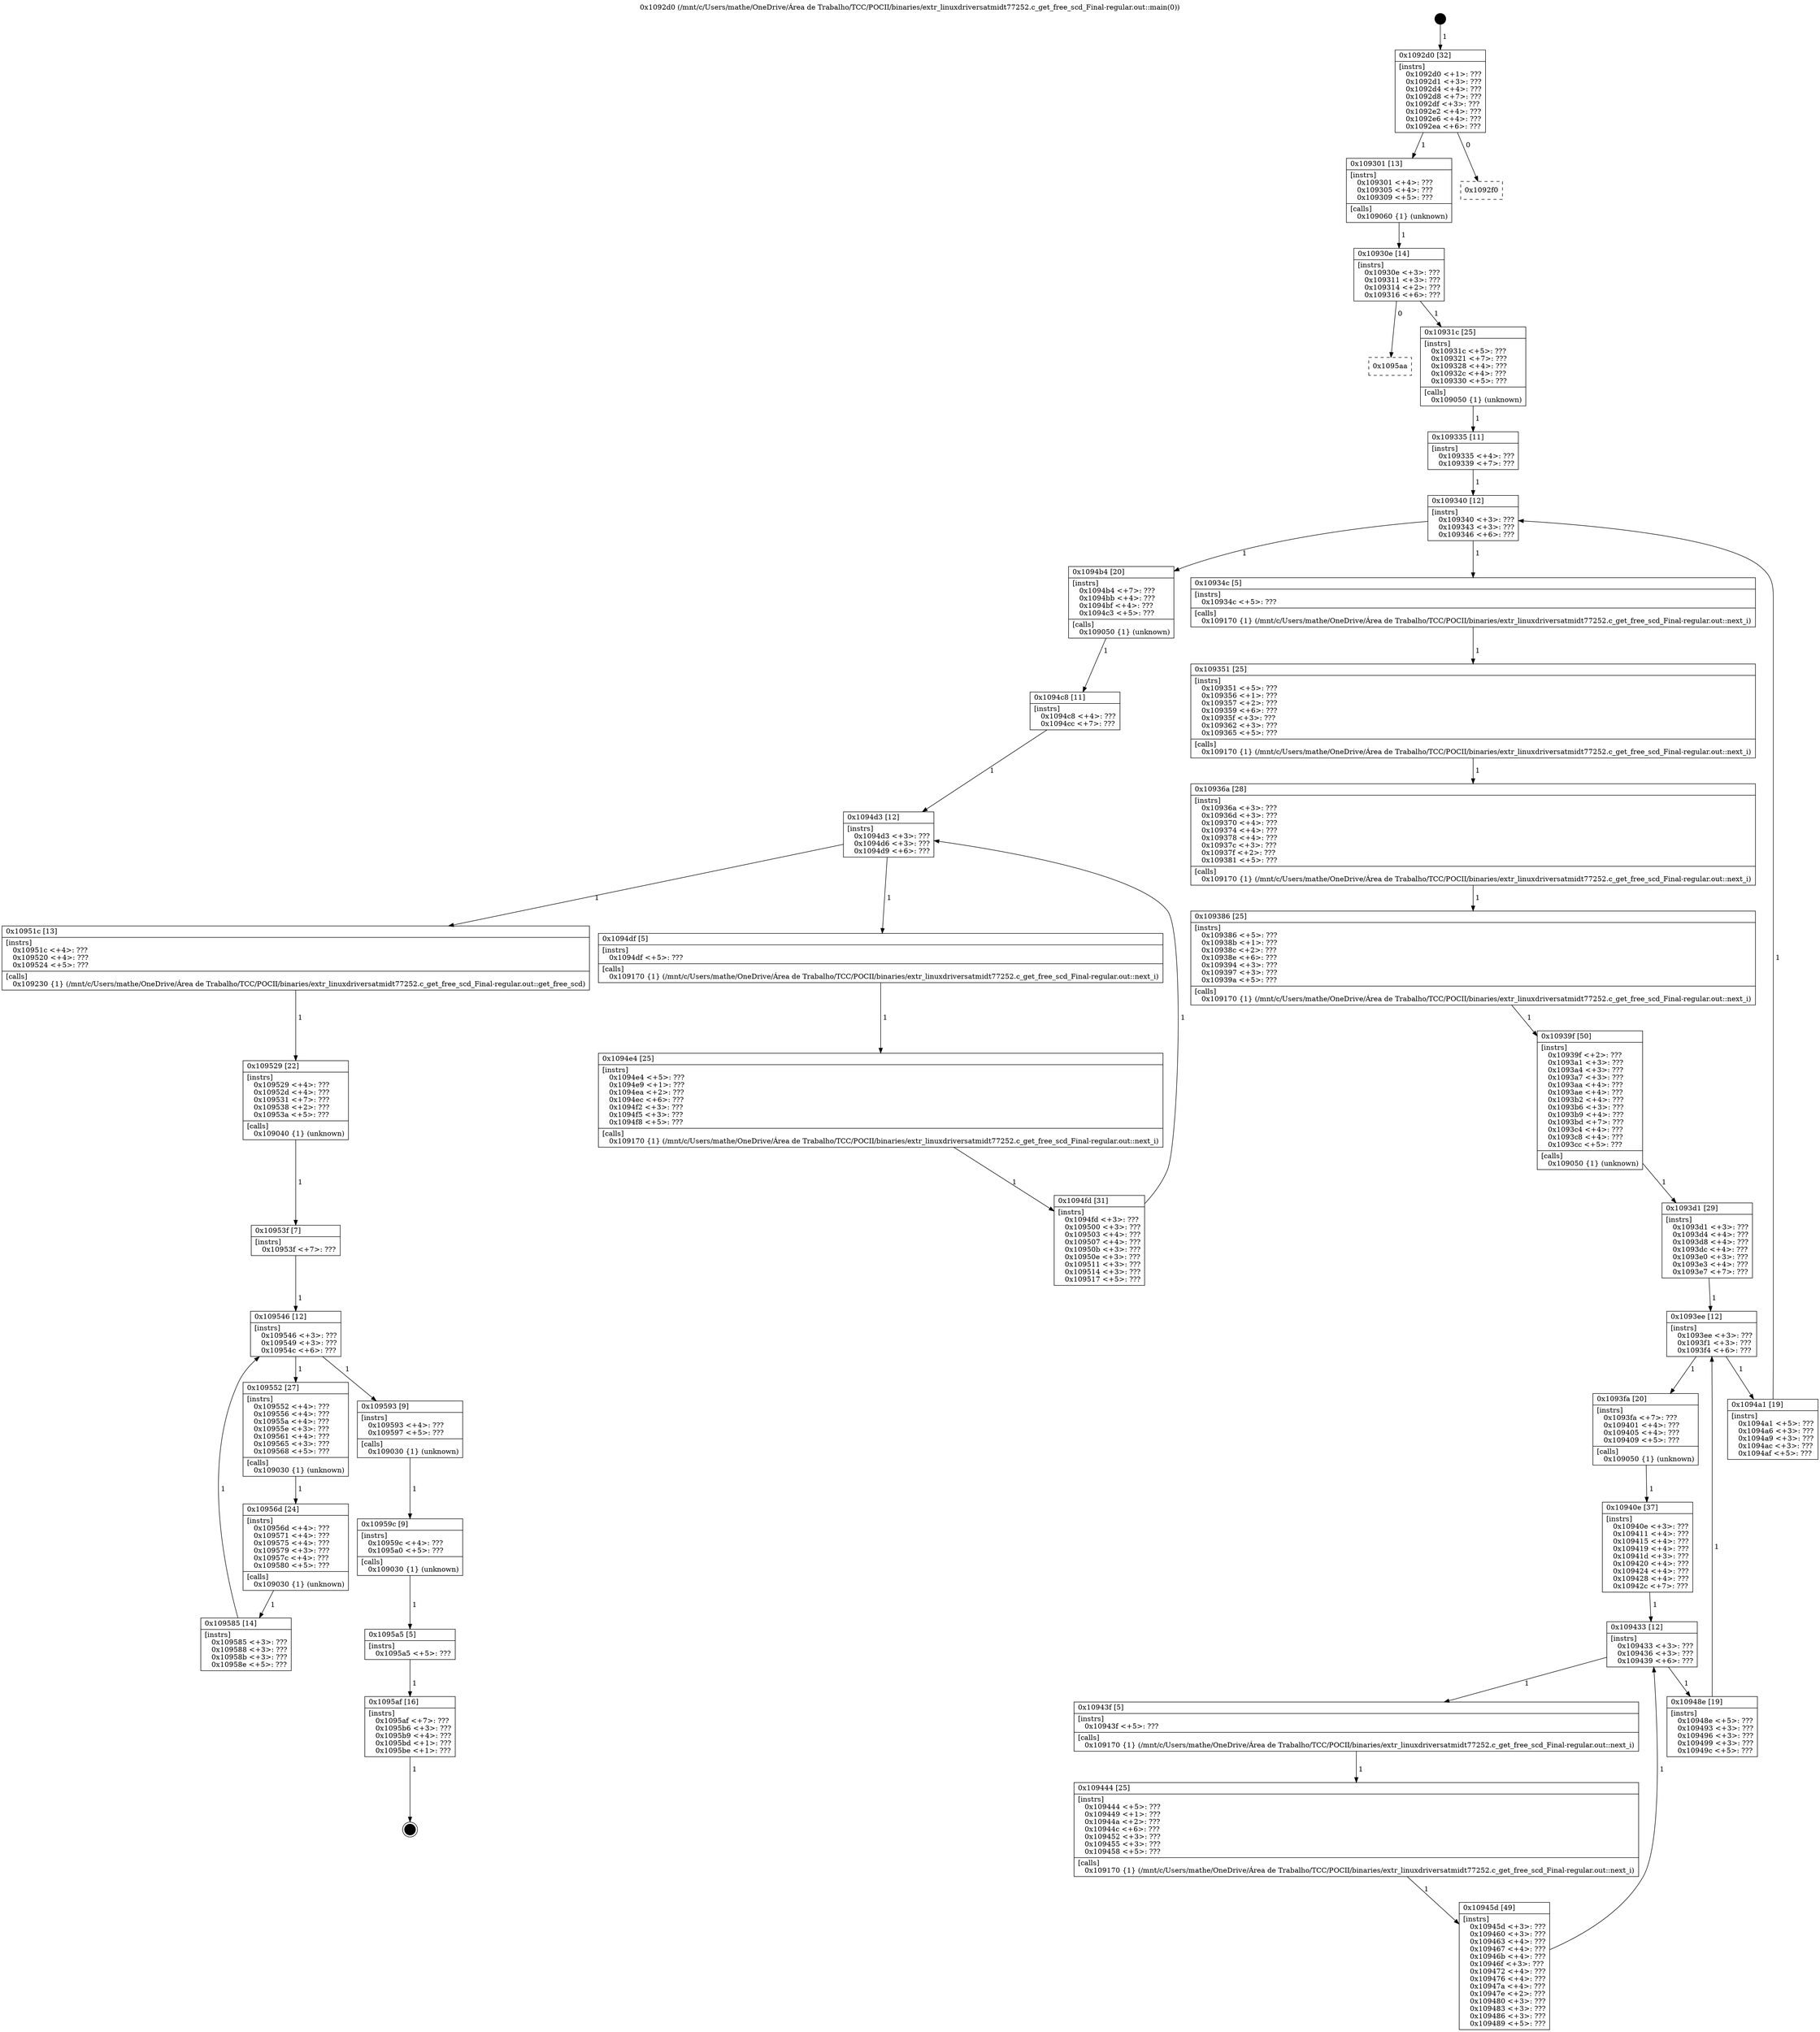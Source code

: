 digraph "0x1092d0" {
  label = "0x1092d0 (/mnt/c/Users/mathe/OneDrive/Área de Trabalho/TCC/POCII/binaries/extr_linuxdriversatmidt77252.c_get_free_scd_Final-regular.out::main(0))"
  labelloc = "t"
  node[shape=record]

  Entry [label="",width=0.3,height=0.3,shape=circle,fillcolor=black,style=filled]
  "0x1092d0" [label="{
     0x1092d0 [32]\l
     | [instrs]\l
     &nbsp;&nbsp;0x1092d0 \<+1\>: ???\l
     &nbsp;&nbsp;0x1092d1 \<+3\>: ???\l
     &nbsp;&nbsp;0x1092d4 \<+4\>: ???\l
     &nbsp;&nbsp;0x1092d8 \<+7\>: ???\l
     &nbsp;&nbsp;0x1092df \<+3\>: ???\l
     &nbsp;&nbsp;0x1092e2 \<+4\>: ???\l
     &nbsp;&nbsp;0x1092e6 \<+4\>: ???\l
     &nbsp;&nbsp;0x1092ea \<+6\>: ???\l
  }"]
  "0x109301" [label="{
     0x109301 [13]\l
     | [instrs]\l
     &nbsp;&nbsp;0x109301 \<+4\>: ???\l
     &nbsp;&nbsp;0x109305 \<+4\>: ???\l
     &nbsp;&nbsp;0x109309 \<+5\>: ???\l
     | [calls]\l
     &nbsp;&nbsp;0x109060 \{1\} (unknown)\l
  }"]
  "0x1092f0" [label="{
     0x1092f0\l
  }", style=dashed]
  "0x10930e" [label="{
     0x10930e [14]\l
     | [instrs]\l
     &nbsp;&nbsp;0x10930e \<+3\>: ???\l
     &nbsp;&nbsp;0x109311 \<+3\>: ???\l
     &nbsp;&nbsp;0x109314 \<+2\>: ???\l
     &nbsp;&nbsp;0x109316 \<+6\>: ???\l
  }"]
  "0x1095aa" [label="{
     0x1095aa\l
  }", style=dashed]
  "0x10931c" [label="{
     0x10931c [25]\l
     | [instrs]\l
     &nbsp;&nbsp;0x10931c \<+5\>: ???\l
     &nbsp;&nbsp;0x109321 \<+7\>: ???\l
     &nbsp;&nbsp;0x109328 \<+4\>: ???\l
     &nbsp;&nbsp;0x10932c \<+4\>: ???\l
     &nbsp;&nbsp;0x109330 \<+5\>: ???\l
     | [calls]\l
     &nbsp;&nbsp;0x109050 \{1\} (unknown)\l
  }"]
  Exit [label="",width=0.3,height=0.3,shape=circle,fillcolor=black,style=filled,peripheries=2]
  "0x109340" [label="{
     0x109340 [12]\l
     | [instrs]\l
     &nbsp;&nbsp;0x109340 \<+3\>: ???\l
     &nbsp;&nbsp;0x109343 \<+3\>: ???\l
     &nbsp;&nbsp;0x109346 \<+6\>: ???\l
  }"]
  "0x1094b4" [label="{
     0x1094b4 [20]\l
     | [instrs]\l
     &nbsp;&nbsp;0x1094b4 \<+7\>: ???\l
     &nbsp;&nbsp;0x1094bb \<+4\>: ???\l
     &nbsp;&nbsp;0x1094bf \<+4\>: ???\l
     &nbsp;&nbsp;0x1094c3 \<+5\>: ???\l
     | [calls]\l
     &nbsp;&nbsp;0x109050 \{1\} (unknown)\l
  }"]
  "0x10934c" [label="{
     0x10934c [5]\l
     | [instrs]\l
     &nbsp;&nbsp;0x10934c \<+5\>: ???\l
     | [calls]\l
     &nbsp;&nbsp;0x109170 \{1\} (/mnt/c/Users/mathe/OneDrive/Área de Trabalho/TCC/POCII/binaries/extr_linuxdriversatmidt77252.c_get_free_scd_Final-regular.out::next_i)\l
  }"]
  "0x109351" [label="{
     0x109351 [25]\l
     | [instrs]\l
     &nbsp;&nbsp;0x109351 \<+5\>: ???\l
     &nbsp;&nbsp;0x109356 \<+1\>: ???\l
     &nbsp;&nbsp;0x109357 \<+2\>: ???\l
     &nbsp;&nbsp;0x109359 \<+6\>: ???\l
     &nbsp;&nbsp;0x10935f \<+3\>: ???\l
     &nbsp;&nbsp;0x109362 \<+3\>: ???\l
     &nbsp;&nbsp;0x109365 \<+5\>: ???\l
     | [calls]\l
     &nbsp;&nbsp;0x109170 \{1\} (/mnt/c/Users/mathe/OneDrive/Área de Trabalho/TCC/POCII/binaries/extr_linuxdriversatmidt77252.c_get_free_scd_Final-regular.out::next_i)\l
  }"]
  "0x10936a" [label="{
     0x10936a [28]\l
     | [instrs]\l
     &nbsp;&nbsp;0x10936a \<+3\>: ???\l
     &nbsp;&nbsp;0x10936d \<+3\>: ???\l
     &nbsp;&nbsp;0x109370 \<+4\>: ???\l
     &nbsp;&nbsp;0x109374 \<+4\>: ???\l
     &nbsp;&nbsp;0x109378 \<+4\>: ???\l
     &nbsp;&nbsp;0x10937c \<+3\>: ???\l
     &nbsp;&nbsp;0x10937f \<+2\>: ???\l
     &nbsp;&nbsp;0x109381 \<+5\>: ???\l
     | [calls]\l
     &nbsp;&nbsp;0x109170 \{1\} (/mnt/c/Users/mathe/OneDrive/Área de Trabalho/TCC/POCII/binaries/extr_linuxdriversatmidt77252.c_get_free_scd_Final-regular.out::next_i)\l
  }"]
  "0x109386" [label="{
     0x109386 [25]\l
     | [instrs]\l
     &nbsp;&nbsp;0x109386 \<+5\>: ???\l
     &nbsp;&nbsp;0x10938b \<+1\>: ???\l
     &nbsp;&nbsp;0x10938c \<+2\>: ???\l
     &nbsp;&nbsp;0x10938e \<+6\>: ???\l
     &nbsp;&nbsp;0x109394 \<+3\>: ???\l
     &nbsp;&nbsp;0x109397 \<+3\>: ???\l
     &nbsp;&nbsp;0x10939a \<+5\>: ???\l
     | [calls]\l
     &nbsp;&nbsp;0x109170 \{1\} (/mnt/c/Users/mathe/OneDrive/Área de Trabalho/TCC/POCII/binaries/extr_linuxdriversatmidt77252.c_get_free_scd_Final-regular.out::next_i)\l
  }"]
  "0x10939f" [label="{
     0x10939f [50]\l
     | [instrs]\l
     &nbsp;&nbsp;0x10939f \<+2\>: ???\l
     &nbsp;&nbsp;0x1093a1 \<+3\>: ???\l
     &nbsp;&nbsp;0x1093a4 \<+3\>: ???\l
     &nbsp;&nbsp;0x1093a7 \<+3\>: ???\l
     &nbsp;&nbsp;0x1093aa \<+4\>: ???\l
     &nbsp;&nbsp;0x1093ae \<+4\>: ???\l
     &nbsp;&nbsp;0x1093b2 \<+4\>: ???\l
     &nbsp;&nbsp;0x1093b6 \<+3\>: ???\l
     &nbsp;&nbsp;0x1093b9 \<+4\>: ???\l
     &nbsp;&nbsp;0x1093bd \<+7\>: ???\l
     &nbsp;&nbsp;0x1093c4 \<+4\>: ???\l
     &nbsp;&nbsp;0x1093c8 \<+4\>: ???\l
     &nbsp;&nbsp;0x1093cc \<+5\>: ???\l
     | [calls]\l
     &nbsp;&nbsp;0x109050 \{1\} (unknown)\l
  }"]
  "0x1093ee" [label="{
     0x1093ee [12]\l
     | [instrs]\l
     &nbsp;&nbsp;0x1093ee \<+3\>: ???\l
     &nbsp;&nbsp;0x1093f1 \<+3\>: ???\l
     &nbsp;&nbsp;0x1093f4 \<+6\>: ???\l
  }"]
  "0x1094a1" [label="{
     0x1094a1 [19]\l
     | [instrs]\l
     &nbsp;&nbsp;0x1094a1 \<+5\>: ???\l
     &nbsp;&nbsp;0x1094a6 \<+3\>: ???\l
     &nbsp;&nbsp;0x1094a9 \<+3\>: ???\l
     &nbsp;&nbsp;0x1094ac \<+3\>: ???\l
     &nbsp;&nbsp;0x1094af \<+5\>: ???\l
  }"]
  "0x1093fa" [label="{
     0x1093fa [20]\l
     | [instrs]\l
     &nbsp;&nbsp;0x1093fa \<+7\>: ???\l
     &nbsp;&nbsp;0x109401 \<+4\>: ???\l
     &nbsp;&nbsp;0x109405 \<+4\>: ???\l
     &nbsp;&nbsp;0x109409 \<+5\>: ???\l
     | [calls]\l
     &nbsp;&nbsp;0x109050 \{1\} (unknown)\l
  }"]
  "0x109433" [label="{
     0x109433 [12]\l
     | [instrs]\l
     &nbsp;&nbsp;0x109433 \<+3\>: ???\l
     &nbsp;&nbsp;0x109436 \<+3\>: ???\l
     &nbsp;&nbsp;0x109439 \<+6\>: ???\l
  }"]
  "0x10948e" [label="{
     0x10948e [19]\l
     | [instrs]\l
     &nbsp;&nbsp;0x10948e \<+5\>: ???\l
     &nbsp;&nbsp;0x109493 \<+3\>: ???\l
     &nbsp;&nbsp;0x109496 \<+3\>: ???\l
     &nbsp;&nbsp;0x109499 \<+3\>: ???\l
     &nbsp;&nbsp;0x10949c \<+5\>: ???\l
  }"]
  "0x10943f" [label="{
     0x10943f [5]\l
     | [instrs]\l
     &nbsp;&nbsp;0x10943f \<+5\>: ???\l
     | [calls]\l
     &nbsp;&nbsp;0x109170 \{1\} (/mnt/c/Users/mathe/OneDrive/Área de Trabalho/TCC/POCII/binaries/extr_linuxdriversatmidt77252.c_get_free_scd_Final-regular.out::next_i)\l
  }"]
  "0x109444" [label="{
     0x109444 [25]\l
     | [instrs]\l
     &nbsp;&nbsp;0x109444 \<+5\>: ???\l
     &nbsp;&nbsp;0x109449 \<+1\>: ???\l
     &nbsp;&nbsp;0x10944a \<+2\>: ???\l
     &nbsp;&nbsp;0x10944c \<+6\>: ???\l
     &nbsp;&nbsp;0x109452 \<+3\>: ???\l
     &nbsp;&nbsp;0x109455 \<+3\>: ???\l
     &nbsp;&nbsp;0x109458 \<+5\>: ???\l
     | [calls]\l
     &nbsp;&nbsp;0x109170 \{1\} (/mnt/c/Users/mathe/OneDrive/Área de Trabalho/TCC/POCII/binaries/extr_linuxdriversatmidt77252.c_get_free_scd_Final-regular.out::next_i)\l
  }"]
  "0x10945d" [label="{
     0x10945d [49]\l
     | [instrs]\l
     &nbsp;&nbsp;0x10945d \<+3\>: ???\l
     &nbsp;&nbsp;0x109460 \<+3\>: ???\l
     &nbsp;&nbsp;0x109463 \<+4\>: ???\l
     &nbsp;&nbsp;0x109467 \<+4\>: ???\l
     &nbsp;&nbsp;0x10946b \<+4\>: ???\l
     &nbsp;&nbsp;0x10946f \<+3\>: ???\l
     &nbsp;&nbsp;0x109472 \<+4\>: ???\l
     &nbsp;&nbsp;0x109476 \<+4\>: ???\l
     &nbsp;&nbsp;0x10947a \<+4\>: ???\l
     &nbsp;&nbsp;0x10947e \<+2\>: ???\l
     &nbsp;&nbsp;0x109480 \<+3\>: ???\l
     &nbsp;&nbsp;0x109483 \<+3\>: ???\l
     &nbsp;&nbsp;0x109486 \<+3\>: ???\l
     &nbsp;&nbsp;0x109489 \<+5\>: ???\l
  }"]
  "0x10940e" [label="{
     0x10940e [37]\l
     | [instrs]\l
     &nbsp;&nbsp;0x10940e \<+3\>: ???\l
     &nbsp;&nbsp;0x109411 \<+4\>: ???\l
     &nbsp;&nbsp;0x109415 \<+4\>: ???\l
     &nbsp;&nbsp;0x109419 \<+4\>: ???\l
     &nbsp;&nbsp;0x10941d \<+3\>: ???\l
     &nbsp;&nbsp;0x109420 \<+4\>: ???\l
     &nbsp;&nbsp;0x109424 \<+4\>: ???\l
     &nbsp;&nbsp;0x109428 \<+4\>: ???\l
     &nbsp;&nbsp;0x10942c \<+7\>: ???\l
  }"]
  "0x1095af" [label="{
     0x1095af [16]\l
     | [instrs]\l
     &nbsp;&nbsp;0x1095af \<+7\>: ???\l
     &nbsp;&nbsp;0x1095b6 \<+3\>: ???\l
     &nbsp;&nbsp;0x1095b9 \<+4\>: ???\l
     &nbsp;&nbsp;0x1095bd \<+1\>: ???\l
     &nbsp;&nbsp;0x1095be \<+1\>: ???\l
  }"]
  "0x1093d1" [label="{
     0x1093d1 [29]\l
     | [instrs]\l
     &nbsp;&nbsp;0x1093d1 \<+3\>: ???\l
     &nbsp;&nbsp;0x1093d4 \<+4\>: ???\l
     &nbsp;&nbsp;0x1093d8 \<+4\>: ???\l
     &nbsp;&nbsp;0x1093dc \<+4\>: ???\l
     &nbsp;&nbsp;0x1093e0 \<+3\>: ???\l
     &nbsp;&nbsp;0x1093e3 \<+4\>: ???\l
     &nbsp;&nbsp;0x1093e7 \<+7\>: ???\l
  }"]
  "0x1095a5" [label="{
     0x1095a5 [5]\l
     | [instrs]\l
     &nbsp;&nbsp;0x1095a5 \<+5\>: ???\l
  }"]
  "0x109335" [label="{
     0x109335 [11]\l
     | [instrs]\l
     &nbsp;&nbsp;0x109335 \<+4\>: ???\l
     &nbsp;&nbsp;0x109339 \<+7\>: ???\l
  }"]
  "0x1094d3" [label="{
     0x1094d3 [12]\l
     | [instrs]\l
     &nbsp;&nbsp;0x1094d3 \<+3\>: ???\l
     &nbsp;&nbsp;0x1094d6 \<+3\>: ???\l
     &nbsp;&nbsp;0x1094d9 \<+6\>: ???\l
  }"]
  "0x10951c" [label="{
     0x10951c [13]\l
     | [instrs]\l
     &nbsp;&nbsp;0x10951c \<+4\>: ???\l
     &nbsp;&nbsp;0x109520 \<+4\>: ???\l
     &nbsp;&nbsp;0x109524 \<+5\>: ???\l
     | [calls]\l
     &nbsp;&nbsp;0x109230 \{1\} (/mnt/c/Users/mathe/OneDrive/Área de Trabalho/TCC/POCII/binaries/extr_linuxdriversatmidt77252.c_get_free_scd_Final-regular.out::get_free_scd)\l
  }"]
  "0x1094df" [label="{
     0x1094df [5]\l
     | [instrs]\l
     &nbsp;&nbsp;0x1094df \<+5\>: ???\l
     | [calls]\l
     &nbsp;&nbsp;0x109170 \{1\} (/mnt/c/Users/mathe/OneDrive/Área de Trabalho/TCC/POCII/binaries/extr_linuxdriversatmidt77252.c_get_free_scd_Final-regular.out::next_i)\l
  }"]
  "0x1094e4" [label="{
     0x1094e4 [25]\l
     | [instrs]\l
     &nbsp;&nbsp;0x1094e4 \<+5\>: ???\l
     &nbsp;&nbsp;0x1094e9 \<+1\>: ???\l
     &nbsp;&nbsp;0x1094ea \<+2\>: ???\l
     &nbsp;&nbsp;0x1094ec \<+6\>: ???\l
     &nbsp;&nbsp;0x1094f2 \<+3\>: ???\l
     &nbsp;&nbsp;0x1094f5 \<+3\>: ???\l
     &nbsp;&nbsp;0x1094f8 \<+5\>: ???\l
     | [calls]\l
     &nbsp;&nbsp;0x109170 \{1\} (/mnt/c/Users/mathe/OneDrive/Área de Trabalho/TCC/POCII/binaries/extr_linuxdriversatmidt77252.c_get_free_scd_Final-regular.out::next_i)\l
  }"]
  "0x1094fd" [label="{
     0x1094fd [31]\l
     | [instrs]\l
     &nbsp;&nbsp;0x1094fd \<+3\>: ???\l
     &nbsp;&nbsp;0x109500 \<+3\>: ???\l
     &nbsp;&nbsp;0x109503 \<+4\>: ???\l
     &nbsp;&nbsp;0x109507 \<+4\>: ???\l
     &nbsp;&nbsp;0x10950b \<+3\>: ???\l
     &nbsp;&nbsp;0x10950e \<+3\>: ???\l
     &nbsp;&nbsp;0x109511 \<+3\>: ???\l
     &nbsp;&nbsp;0x109514 \<+3\>: ???\l
     &nbsp;&nbsp;0x109517 \<+5\>: ???\l
  }"]
  "0x1094c8" [label="{
     0x1094c8 [11]\l
     | [instrs]\l
     &nbsp;&nbsp;0x1094c8 \<+4\>: ???\l
     &nbsp;&nbsp;0x1094cc \<+7\>: ???\l
  }"]
  "0x109529" [label="{
     0x109529 [22]\l
     | [instrs]\l
     &nbsp;&nbsp;0x109529 \<+4\>: ???\l
     &nbsp;&nbsp;0x10952d \<+4\>: ???\l
     &nbsp;&nbsp;0x109531 \<+7\>: ???\l
     &nbsp;&nbsp;0x109538 \<+2\>: ???\l
     &nbsp;&nbsp;0x10953a \<+5\>: ???\l
     | [calls]\l
     &nbsp;&nbsp;0x109040 \{1\} (unknown)\l
  }"]
  "0x109546" [label="{
     0x109546 [12]\l
     | [instrs]\l
     &nbsp;&nbsp;0x109546 \<+3\>: ???\l
     &nbsp;&nbsp;0x109549 \<+3\>: ???\l
     &nbsp;&nbsp;0x10954c \<+6\>: ???\l
  }"]
  "0x109593" [label="{
     0x109593 [9]\l
     | [instrs]\l
     &nbsp;&nbsp;0x109593 \<+4\>: ???\l
     &nbsp;&nbsp;0x109597 \<+5\>: ???\l
     | [calls]\l
     &nbsp;&nbsp;0x109030 \{1\} (unknown)\l
  }"]
  "0x109552" [label="{
     0x109552 [27]\l
     | [instrs]\l
     &nbsp;&nbsp;0x109552 \<+4\>: ???\l
     &nbsp;&nbsp;0x109556 \<+4\>: ???\l
     &nbsp;&nbsp;0x10955a \<+4\>: ???\l
     &nbsp;&nbsp;0x10955e \<+3\>: ???\l
     &nbsp;&nbsp;0x109561 \<+4\>: ???\l
     &nbsp;&nbsp;0x109565 \<+3\>: ???\l
     &nbsp;&nbsp;0x109568 \<+5\>: ???\l
     | [calls]\l
     &nbsp;&nbsp;0x109030 \{1\} (unknown)\l
  }"]
  "0x10956d" [label="{
     0x10956d [24]\l
     | [instrs]\l
     &nbsp;&nbsp;0x10956d \<+4\>: ???\l
     &nbsp;&nbsp;0x109571 \<+4\>: ???\l
     &nbsp;&nbsp;0x109575 \<+4\>: ???\l
     &nbsp;&nbsp;0x109579 \<+3\>: ???\l
     &nbsp;&nbsp;0x10957c \<+4\>: ???\l
     &nbsp;&nbsp;0x109580 \<+5\>: ???\l
     | [calls]\l
     &nbsp;&nbsp;0x109030 \{1\} (unknown)\l
  }"]
  "0x109585" [label="{
     0x109585 [14]\l
     | [instrs]\l
     &nbsp;&nbsp;0x109585 \<+3\>: ???\l
     &nbsp;&nbsp;0x109588 \<+3\>: ???\l
     &nbsp;&nbsp;0x10958b \<+3\>: ???\l
     &nbsp;&nbsp;0x10958e \<+5\>: ???\l
  }"]
  "0x10953f" [label="{
     0x10953f [7]\l
     | [instrs]\l
     &nbsp;&nbsp;0x10953f \<+7\>: ???\l
  }"]
  "0x10959c" [label="{
     0x10959c [9]\l
     | [instrs]\l
     &nbsp;&nbsp;0x10959c \<+4\>: ???\l
     &nbsp;&nbsp;0x1095a0 \<+5\>: ???\l
     | [calls]\l
     &nbsp;&nbsp;0x109030 \{1\} (unknown)\l
  }"]
  Entry -> "0x1092d0" [label=" 1"]
  "0x1092d0" -> "0x109301" [label=" 1"]
  "0x1092d0" -> "0x1092f0" [label=" 0"]
  "0x109301" -> "0x10930e" [label=" 1"]
  "0x10930e" -> "0x1095aa" [label=" 0"]
  "0x10930e" -> "0x10931c" [label=" 1"]
  "0x1095af" -> Exit [label=" 1"]
  "0x10931c" -> "0x109335" [label=" 1"]
  "0x109340" -> "0x1094b4" [label=" 1"]
  "0x109340" -> "0x10934c" [label=" 1"]
  "0x10934c" -> "0x109351" [label=" 1"]
  "0x109351" -> "0x10936a" [label=" 1"]
  "0x10936a" -> "0x109386" [label=" 1"]
  "0x109386" -> "0x10939f" [label=" 1"]
  "0x10939f" -> "0x1093d1" [label=" 1"]
  "0x1093ee" -> "0x1094a1" [label=" 1"]
  "0x1093ee" -> "0x1093fa" [label=" 1"]
  "0x1093fa" -> "0x10940e" [label=" 1"]
  "0x109433" -> "0x10948e" [label=" 1"]
  "0x109433" -> "0x10943f" [label=" 1"]
  "0x10943f" -> "0x109444" [label=" 1"]
  "0x109444" -> "0x10945d" [label=" 1"]
  "0x10940e" -> "0x109433" [label=" 1"]
  "0x10945d" -> "0x109433" [label=" 1"]
  "0x1095a5" -> "0x1095af" [label=" 1"]
  "0x1093d1" -> "0x1093ee" [label=" 1"]
  "0x10948e" -> "0x1093ee" [label=" 1"]
  "0x10959c" -> "0x1095a5" [label=" 1"]
  "0x109335" -> "0x109340" [label=" 1"]
  "0x1094a1" -> "0x109340" [label=" 1"]
  "0x1094b4" -> "0x1094c8" [label=" 1"]
  "0x1094d3" -> "0x10951c" [label=" 1"]
  "0x1094d3" -> "0x1094df" [label=" 1"]
  "0x1094df" -> "0x1094e4" [label=" 1"]
  "0x1094e4" -> "0x1094fd" [label=" 1"]
  "0x1094c8" -> "0x1094d3" [label=" 1"]
  "0x1094fd" -> "0x1094d3" [label=" 1"]
  "0x10951c" -> "0x109529" [label=" 1"]
  "0x109529" -> "0x10953f" [label=" 1"]
  "0x109546" -> "0x109593" [label=" 1"]
  "0x109546" -> "0x109552" [label=" 1"]
  "0x109552" -> "0x10956d" [label=" 1"]
  "0x10956d" -> "0x109585" [label=" 1"]
  "0x10953f" -> "0x109546" [label=" 1"]
  "0x109585" -> "0x109546" [label=" 1"]
  "0x109593" -> "0x10959c" [label=" 1"]
}
